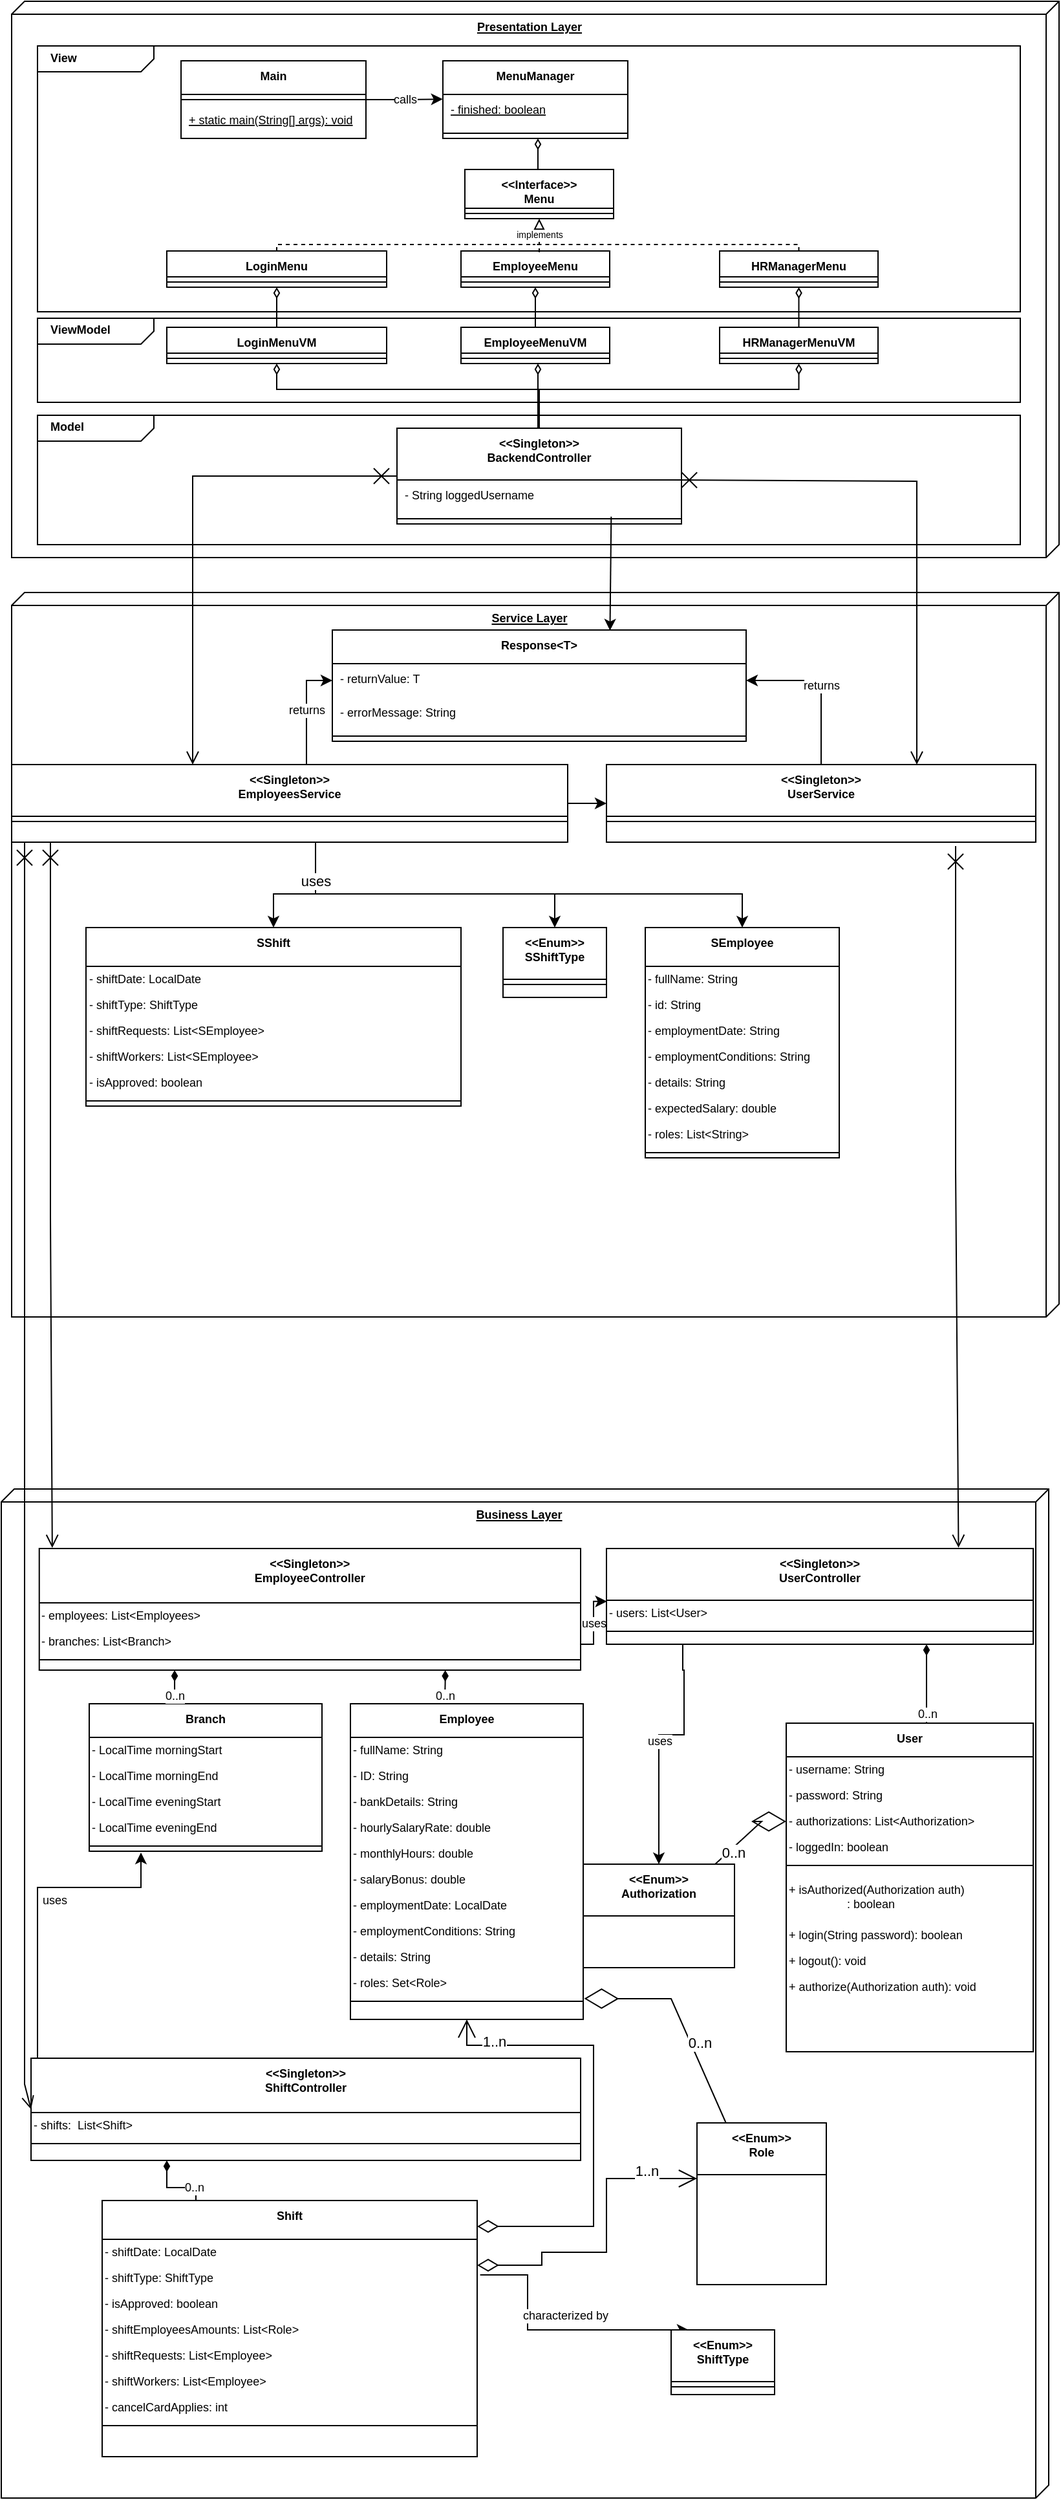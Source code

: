 <mxfile version="21.1.5" type="device">
  <diagram id="C5RBs43oDa-KdzZeNtuy" name="Page-1">
    <mxGraphModel dx="1775" dy="1665" grid="1" gridSize="10" guides="1" tooltips="1" connect="1" arrows="1" fold="1" page="1" pageScale="1" pageWidth="827" pageHeight="1169" math="0" shadow="0">
      <root>
        <mxCell id="WIyWlLk6GJQsqaUBKTNV-0" />
        <mxCell id="WIyWlLk6GJQsqaUBKTNV-1" parent="WIyWlLk6GJQsqaUBKTNV-0" />
        <mxCell id="vQxeVasYHQwNIkFF47vL-263" value="&lt;b style=&quot;font-size: 9px;&quot;&gt;Presentation Layer&lt;/b&gt;" style="verticalAlign=top;align=center;spacingTop=8;spacingLeft=2;spacingRight=12;shape=cube;size=10;direction=south;fontStyle=4;html=1;fontSize=9;" parent="WIyWlLk6GJQsqaUBKTNV-1" vertex="1">
          <mxGeometry x="-810" y="-1150" width="810" height="430" as="geometry" />
        </mxCell>
        <mxCell id="vQxeVasYHQwNIkFF47vL-264" value="&lt;p style=&quot;margin:0px;margin-top:4px;margin-left:10px;text-align:left;&quot;&gt;&lt;b&gt;Model&lt;/b&gt;&lt;/p&gt;" style="html=1;shape=mxgraph.sysml.package;html=1;overflow=fill;whiteSpace=wrap;fontSize=9;" parent="WIyWlLk6GJQsqaUBKTNV-1" vertex="1">
          <mxGeometry x="-790" y="-830" width="760" height="100" as="geometry" />
        </mxCell>
        <mxCell id="vQxeVasYHQwNIkFF47vL-265" value="&lt;p style=&quot;margin:0px;margin-top:4px;margin-left:10px;text-align:left;&quot;&gt;&lt;b&gt;ViewModel&lt;/b&gt;&lt;/p&gt;" style="html=1;shape=mxgraph.sysml.package;html=1;overflow=fill;whiteSpace=wrap;fontSize=9;" parent="WIyWlLk6GJQsqaUBKTNV-1" vertex="1">
          <mxGeometry x="-790" y="-905" width="760" height="65" as="geometry" />
        </mxCell>
        <mxCell id="vQxeVasYHQwNIkFF47vL-266" value="&lt;p style=&quot;margin:0px;margin-top:4px;margin-left:10px;text-align:left;&quot;&gt;&lt;b&gt;View&lt;/b&gt;&lt;/p&gt;" style="html=1;shape=mxgraph.sysml.package;html=1;overflow=fill;whiteSpace=wrap;fontSize=9;" parent="WIyWlLk6GJQsqaUBKTNV-1" vertex="1">
          <mxGeometry x="-790" y="-1115.5" width="760" height="205.5" as="geometry" />
        </mxCell>
        <mxCell id="vQxeVasYHQwNIkFF47vL-267" value="&lt;&lt;Singleton&gt;&gt;&#xa;BackendController" style="swimlane;fontStyle=1;align=center;verticalAlign=top;childLayout=stackLayout;horizontal=1;startSize=40;horizontalStack=0;resizeParent=1;resizeParentMax=0;resizeLast=0;collapsible=1;marginBottom=0;fontSize=9;" parent="WIyWlLk6GJQsqaUBKTNV-1" vertex="1">
          <mxGeometry x="-512" y="-820" width="220" height="74" as="geometry" />
        </mxCell>
        <mxCell id="vQxeVasYHQwNIkFF47vL-268" value="- String loggedUsername" style="text;strokeColor=none;fillColor=none;align=left;verticalAlign=top;spacingLeft=4;spacingRight=4;overflow=hidden;rotatable=0;points=[[0,0.5],[1,0.5]];portConstraint=eastwest;fontStyle=0;fontSize=9;" parent="vQxeVasYHQwNIkFF47vL-267" vertex="1">
          <mxGeometry y="40" width="220" height="26" as="geometry" />
        </mxCell>
        <mxCell id="vQxeVasYHQwNIkFF47vL-271" value="" style="line;strokeWidth=1;fillColor=none;align=left;verticalAlign=middle;spacingTop=-1;spacingLeft=3;spacingRight=3;rotatable=0;labelPosition=right;points=[];portConstraint=eastwest;fontSize=9;" parent="vQxeVasYHQwNIkFF47vL-267" vertex="1">
          <mxGeometry y="66" width="220" height="8" as="geometry" />
        </mxCell>
        <mxCell id="vQxeVasYHQwNIkFF47vL-278" value="&lt;b style=&quot;font-size: 9px;&quot;&gt;Service Layer&lt;/b&gt;" style="verticalAlign=top;align=center;spacingTop=8;spacingLeft=2;spacingRight=12;shape=cube;size=10;direction=south;fontStyle=4;html=1;fontSize=9;" parent="WIyWlLk6GJQsqaUBKTNV-1" vertex="1">
          <mxGeometry x="-810" y="-693" width="810" height="560" as="geometry" />
        </mxCell>
        <mxCell id="vQxeVasYHQwNIkFF47vL-280" value="returns" style="edgeStyle=orthogonalEdgeStyle;rounded=0;orthogonalLoop=1;jettySize=auto;html=1;entryX=0;entryY=0.5;entryDx=0;entryDy=0;fontSize=9;" parent="WIyWlLk6GJQsqaUBKTNV-1" source="vQxeVasYHQwNIkFF47vL-348" target="vQxeVasYHQwNIkFF47vL-297" edge="1">
          <mxGeometry relative="1" as="geometry">
            <Array as="points">
              <mxPoint x="-582" y="-625" />
            </Array>
          </mxGeometry>
        </mxCell>
        <mxCell id="vQxeVasYHQwNIkFF47vL-281" value="returns" style="edgeStyle=orthogonalEdgeStyle;rounded=0;orthogonalLoop=1;jettySize=auto;html=1;entryX=1;entryY=0.5;entryDx=0;entryDy=0;fontSize=9;" parent="WIyWlLk6GJQsqaUBKTNV-1" source="vQxeVasYHQwNIkFF47vL-282" target="vQxeVasYHQwNIkFF47vL-297" edge="1">
          <mxGeometry relative="1" as="geometry" />
        </mxCell>
        <mxCell id="vQxeVasYHQwNIkFF47vL-282" value="&lt;&lt;Singleton&gt;&gt;&#xa;UserService" style="swimlane;fontStyle=1;align=center;verticalAlign=top;childLayout=stackLayout;horizontal=1;startSize=40;horizontalStack=0;resizeParent=1;resizeLast=0;collapsible=1;marginBottom=0;rounded=0;shadow=0;strokeWidth=1;fontSize=9;" parent="WIyWlLk6GJQsqaUBKTNV-1" vertex="1">
          <mxGeometry x="-350" y="-560" width="332" height="60" as="geometry">
            <mxRectangle x="130" y="380" width="160" height="26" as="alternateBounds" />
          </mxGeometry>
        </mxCell>
        <mxCell id="vQxeVasYHQwNIkFF47vL-285" value="" style="line;html=1;strokeWidth=1;align=left;verticalAlign=middle;spacingTop=-1;spacingLeft=3;spacingRight=3;rotatable=0;labelPosition=right;points=[];portConstraint=eastwest;fontSize=9;" parent="vQxeVasYHQwNIkFF47vL-282" vertex="1">
          <mxGeometry y="40" width="332" height="8" as="geometry" />
        </mxCell>
        <mxCell id="vQxeVasYHQwNIkFF47vL-296" value="Response&lt;T&gt;" style="swimlane;fontStyle=1;align=center;verticalAlign=top;childLayout=stackLayout;horizontal=1;startSize=26;horizontalStack=0;resizeParent=1;resizeParentMax=0;resizeLast=0;collapsible=1;marginBottom=0;fontSize=9;" parent="WIyWlLk6GJQsqaUBKTNV-1" vertex="1">
          <mxGeometry x="-562" y="-664" width="320" height="86" as="geometry" />
        </mxCell>
        <mxCell id="vQxeVasYHQwNIkFF47vL-297" value="- returnValue: T" style="text;strokeColor=none;fillColor=none;align=left;verticalAlign=top;spacingLeft=4;spacingRight=4;overflow=hidden;rotatable=0;points=[[0,0.5],[1,0.5]];portConstraint=eastwest;fontSize=9;" parent="vQxeVasYHQwNIkFF47vL-296" vertex="1">
          <mxGeometry y="26" width="320" height="26" as="geometry" />
        </mxCell>
        <mxCell id="vQxeVasYHQwNIkFF47vL-298" value="- errorMessage: String" style="text;strokeColor=none;fillColor=none;align=left;verticalAlign=top;spacingLeft=4;spacingRight=4;overflow=hidden;rotatable=0;points=[[0,0.5],[1,0.5]];portConstraint=eastwest;fontStyle=0;fontSize=9;" parent="vQxeVasYHQwNIkFF47vL-296" vertex="1">
          <mxGeometry y="52" width="320" height="26" as="geometry" />
        </mxCell>
        <mxCell id="vQxeVasYHQwNIkFF47vL-299" value="" style="line;strokeWidth=1;fillColor=none;align=left;verticalAlign=middle;spacingTop=-1;spacingLeft=3;spacingRight=3;rotatable=0;labelPosition=right;points=[];portConstraint=eastwest;fontSize=9;" parent="vQxeVasYHQwNIkFF47vL-296" vertex="1">
          <mxGeometry y="78" width="320" height="8" as="geometry" />
        </mxCell>
        <mxCell id="vQxeVasYHQwNIkFF47vL-303" value="&lt;b style=&quot;font-size: 9px;&quot;&gt;Business Layer&lt;/b&gt;" style="verticalAlign=top;align=center;spacingTop=8;spacingLeft=2;spacingRight=12;shape=cube;size=10;direction=south;fontStyle=4;html=1;fontSize=9;" parent="WIyWlLk6GJQsqaUBKTNV-1" vertex="1">
          <mxGeometry x="-818" width="810" height="780" as="geometry" />
        </mxCell>
        <mxCell id="vQxeVasYHQwNIkFF47vL-304" value="uses" style="edgeStyle=orthogonalEdgeStyle;rounded=0;orthogonalLoop=1;jettySize=auto;html=1;entryX=0.001;entryY=0.045;entryDx=0;entryDy=0;entryPerimeter=0;startArrow=none;startFill=0;endArrow=classic;endFill=1;fontSize=9;" parent="WIyWlLk6GJQsqaUBKTNV-1" source="vQxeVasYHQwNIkFF47vL-307" target="vQxeVasYHQwNIkFF47vL-334" edge="1">
          <mxGeometry relative="1" as="geometry">
            <Array as="points">
              <mxPoint x="-360" y="120" />
              <mxPoint x="-360" y="87" />
            </Array>
          </mxGeometry>
        </mxCell>
        <mxCell id="vQxeVasYHQwNIkFF47vL-306" value="0..n" style="edgeStyle=orthogonalEdgeStyle;rounded=0;orthogonalLoop=1;jettySize=auto;html=1;startArrow=diamondThin;startFill=1;endArrow=none;endFill=0;entryX=0.405;entryY=0.002;entryDx=0;entryDy=0;entryPerimeter=0;fontSize=9;exitX=0.75;exitY=1;exitDx=0;exitDy=0;" parent="WIyWlLk6GJQsqaUBKTNV-1" source="vQxeVasYHQwNIkFF47vL-307" target="vQxeVasYHQwNIkFF47vL-410" edge="1">
          <mxGeometry x="0.518" relative="1" as="geometry">
            <mxPoint x="-560" y="316" as="targetPoint" />
            <Array as="points">
              <mxPoint x="-475" y="150" />
              <mxPoint x="-475" y="150" />
            </Array>
            <mxPoint as="offset" />
          </mxGeometry>
        </mxCell>
        <mxCell id="vQxeVasYHQwNIkFF47vL-307" value="&lt;&lt;Singleton&gt;&gt;&#xa;EmployeeController" style="swimlane;fontStyle=1;align=center;verticalAlign=top;childLayout=stackLayout;horizontal=1;startSize=42;horizontalStack=0;resizeParent=1;resizeLast=0;collapsible=1;marginBottom=0;rounded=0;shadow=0;strokeWidth=1;fontSize=9;" parent="WIyWlLk6GJQsqaUBKTNV-1" vertex="1">
          <mxGeometry x="-788.63" y="46" width="418.63" height="94" as="geometry">
            <mxRectangle x="130" y="380" width="160" height="26" as="alternateBounds" />
          </mxGeometry>
        </mxCell>
        <mxCell id="vQxeVasYHQwNIkFF47vL-308" value="- employees: List&amp;lt;Employees&amp;gt;" style="text;html=1;align=left;verticalAlign=middle;resizable=0;points=[];autosize=1;strokeColor=none;fillColor=none;fontSize=9;" parent="vQxeVasYHQwNIkFF47vL-307" vertex="1">
          <mxGeometry y="42" width="418.63" height="20" as="geometry" />
        </mxCell>
        <mxCell id="vQxeVasYHQwNIkFF47vL-309" value="- branches: List&amp;lt;Branch&amp;gt;" style="text;html=1;align=left;verticalAlign=middle;resizable=0;points=[];autosize=1;strokeColor=none;fillColor=none;fontSize=9;" parent="vQxeVasYHQwNIkFF47vL-307" vertex="1">
          <mxGeometry y="62" width="418.63" height="20" as="geometry" />
        </mxCell>
        <mxCell id="vQxeVasYHQwNIkFF47vL-311" value="" style="line;html=1;strokeWidth=1;align=left;verticalAlign=middle;spacingTop=-1;spacingLeft=3;spacingRight=3;rotatable=0;labelPosition=right;points=[];portConstraint=eastwest;fontSize=9;" parent="vQxeVasYHQwNIkFF47vL-307" vertex="1">
          <mxGeometry y="82" width="418.63" height="8" as="geometry" />
        </mxCell>
        <mxCell id="vQxeVasYHQwNIkFF47vL-321" value="User" style="swimlane;fontStyle=1;align=center;verticalAlign=top;childLayout=stackLayout;horizontal=1;startSize=26;horizontalStack=0;resizeParent=1;resizeLast=0;collapsible=1;marginBottom=0;rounded=0;shadow=0;strokeWidth=1;fontSize=9;" parent="WIyWlLk6GJQsqaUBKTNV-1" vertex="1">
          <mxGeometry x="-211" y="181" width="191" height="254" as="geometry">
            <mxRectangle x="130" y="380" width="160" height="26" as="alternateBounds" />
          </mxGeometry>
        </mxCell>
        <mxCell id="vQxeVasYHQwNIkFF47vL-322" value="- username: String" style="text;html=1;align=left;verticalAlign=middle;resizable=0;points=[];autosize=1;strokeColor=none;fillColor=none;fontSize=9;" parent="vQxeVasYHQwNIkFF47vL-321" vertex="1">
          <mxGeometry y="26" width="191" height="20" as="geometry" />
        </mxCell>
        <mxCell id="vQxeVasYHQwNIkFF47vL-323" value="- password: String" style="text;html=1;align=left;verticalAlign=middle;resizable=0;points=[];autosize=1;strokeColor=none;fillColor=none;fontSize=9;" parent="vQxeVasYHQwNIkFF47vL-321" vertex="1">
          <mxGeometry y="46" width="191" height="20" as="geometry" />
        </mxCell>
        <mxCell id="vQxeVasYHQwNIkFF47vL-324" value="- authorizations: List&amp;lt;Authorization&amp;gt;" style="text;html=1;align=left;verticalAlign=middle;resizable=0;points=[];autosize=1;strokeColor=none;fillColor=none;fontSize=9;" parent="vQxeVasYHQwNIkFF47vL-321" vertex="1">
          <mxGeometry y="66" width="191" height="20" as="geometry" />
        </mxCell>
        <mxCell id="vQxeVasYHQwNIkFF47vL-325" value="- loggedIn: boolean" style="text;html=1;align=left;verticalAlign=middle;resizable=0;points=[];autosize=1;strokeColor=none;fillColor=none;fontSize=9;" parent="vQxeVasYHQwNIkFF47vL-321" vertex="1">
          <mxGeometry y="86" width="191" height="20" as="geometry" />
        </mxCell>
        <mxCell id="vQxeVasYHQwNIkFF47vL-326" value="" style="line;html=1;strokeWidth=1;align=left;verticalAlign=middle;spacingTop=-1;spacingLeft=3;spacingRight=3;rotatable=0;labelPosition=right;points=[];portConstraint=eastwest;fontSize=9;" parent="vQxeVasYHQwNIkFF47vL-321" vertex="1">
          <mxGeometry y="106" width="191" height="8" as="geometry" />
        </mxCell>
        <mxCell id="vQxeVasYHQwNIkFF47vL-327" value="&lt;span style=&quot;font-size: 9px;&quot;&gt;+ isAuthorized(Authorization auth)&lt;br style=&quot;font-size: 9px;&quot;&gt;&amp;nbsp; &amp;nbsp; &amp;nbsp; &amp;nbsp; &amp;nbsp; &amp;nbsp; &amp;nbsp; &amp;nbsp; &amp;nbsp; : boolean&lt;/span&gt;" style="text;html=1;align=left;verticalAlign=middle;resizable=0;points=[];autosize=1;strokeColor=none;fillColor=none;fontStyle=0;fontSize=9;" parent="vQxeVasYHQwNIkFF47vL-321" vertex="1">
          <mxGeometry y="114" width="191" height="40" as="geometry" />
        </mxCell>
        <mxCell id="vQxeVasYHQwNIkFF47vL-328" value="&lt;span style=&quot;font-size: 9px;&quot;&gt;+ login(String password): boolean&lt;/span&gt;" style="text;html=1;align=left;verticalAlign=middle;resizable=0;points=[];autosize=1;strokeColor=none;fillColor=none;fontStyle=0;fontSize=9;" parent="vQxeVasYHQwNIkFF47vL-321" vertex="1">
          <mxGeometry y="154" width="191" height="20" as="geometry" />
        </mxCell>
        <mxCell id="vQxeVasYHQwNIkFF47vL-329" value="&lt;span style=&quot;font-size: 9px;&quot;&gt;+ logout(): void&lt;/span&gt;" style="text;html=1;align=left;verticalAlign=middle;resizable=0;points=[];autosize=1;strokeColor=none;fillColor=none;fontStyle=0;fontSize=9;" parent="vQxeVasYHQwNIkFF47vL-321" vertex="1">
          <mxGeometry y="174" width="191" height="20" as="geometry" />
        </mxCell>
        <mxCell id="vQxeVasYHQwNIkFF47vL-330" value="&lt;span style=&quot;font-size: 9px;&quot;&gt;+ authorize(Authorization auth): void&lt;/span&gt;" style="text;html=1;align=left;verticalAlign=middle;resizable=0;points=[];autosize=1;strokeColor=none;fillColor=none;fontStyle=0;fontSize=9;" parent="vQxeVasYHQwNIkFF47vL-321" vertex="1">
          <mxGeometry y="194" width="191" height="20" as="geometry" />
        </mxCell>
        <mxCell id="vQxeVasYHQwNIkFF47vL-332" value="uses" style="edgeStyle=orthogonalEdgeStyle;rounded=0;orthogonalLoop=1;jettySize=auto;html=1;entryX=0.5;entryY=0;entryDx=0;entryDy=0;startArrow=none;startFill=0;endArrow=classic;endFill=1;fontSize=9;" parent="WIyWlLk6GJQsqaUBKTNV-1" target="vQxeVasYHQwNIkFF47vL-374" edge="1">
          <mxGeometry relative="1" as="geometry">
            <mxPoint x="-291" y="120" as="sourcePoint" />
            <Array as="points">
              <mxPoint x="-291" y="140" />
              <mxPoint x="-290" y="140" />
              <mxPoint x="-290" y="190" />
            </Array>
          </mxGeometry>
        </mxCell>
        <mxCell id="vQxeVasYHQwNIkFF47vL-333" value="&lt;&lt;Singleton&gt;&gt;&#xa;UserController" style="swimlane;fontStyle=1;align=center;verticalAlign=top;childLayout=stackLayout;horizontal=1;startSize=40;horizontalStack=0;resizeParent=1;resizeLast=0;collapsible=1;marginBottom=0;rounded=0;shadow=0;strokeWidth=1;fontSize=9;" parent="WIyWlLk6GJQsqaUBKTNV-1" vertex="1">
          <mxGeometry x="-350" y="46" width="330" height="74" as="geometry">
            <mxRectangle x="130" y="380" width="160" height="26" as="alternateBounds" />
          </mxGeometry>
        </mxCell>
        <mxCell id="vQxeVasYHQwNIkFF47vL-334" value="- users: List&amp;lt;User&amp;gt;" style="text;html=1;align=left;verticalAlign=middle;resizable=0;points=[];autosize=1;strokeColor=none;fillColor=none;fontSize=9;" parent="vQxeVasYHQwNIkFF47vL-333" vertex="1">
          <mxGeometry y="40" width="330" height="20" as="geometry" />
        </mxCell>
        <mxCell id="vQxeVasYHQwNIkFF47vL-336" value="" style="line;html=1;strokeWidth=1;align=left;verticalAlign=middle;spacingTop=-1;spacingLeft=3;spacingRight=3;rotatable=0;labelPosition=right;points=[];portConstraint=eastwest;fontSize=9;" parent="vQxeVasYHQwNIkFF47vL-333" vertex="1">
          <mxGeometry y="60" width="330" height="8" as="geometry" />
        </mxCell>
        <mxCell id="vQxeVasYHQwNIkFF47vL-527" value="" style="edgeStyle=orthogonalEdgeStyle;rounded=0;orthogonalLoop=1;jettySize=auto;html=1;entryX=0.5;entryY=0;entryDx=0;entryDy=0;startArrow=none;startFill=0;endArrow=classic;endFill=1;" parent="WIyWlLk6GJQsqaUBKTNV-1" source="vQxeVasYHQwNIkFF47vL-348" target="vQxeVasYHQwNIkFF47vL-387" edge="1">
          <mxGeometry relative="1" as="geometry">
            <Array as="points">
              <mxPoint x="-575" y="-460" />
              <mxPoint x="-607" y="-460" />
            </Array>
          </mxGeometry>
        </mxCell>
        <mxCell id="gdSc6AN97b197SXCYA-Q-7" style="edgeStyle=orthogonalEdgeStyle;rounded=0;orthogonalLoop=1;jettySize=auto;html=1;" parent="WIyWlLk6GJQsqaUBKTNV-1" source="vQxeVasYHQwNIkFF47vL-348" target="vQxeVasYHQwNIkFF47vL-282" edge="1">
          <mxGeometry relative="1" as="geometry" />
        </mxCell>
        <mxCell id="vQxeVasYHQwNIkFF47vL-348" value="&lt;&lt;Singleton&gt;&gt;&#xa;EmployeesService" style="swimlane;fontStyle=1;align=center;verticalAlign=top;childLayout=stackLayout;horizontal=1;startSize=40;horizontalStack=0;resizeParent=1;resizeLast=0;collapsible=1;marginBottom=0;rounded=0;shadow=0;strokeWidth=1;fontSize=9;" parent="WIyWlLk6GJQsqaUBKTNV-1" vertex="1">
          <mxGeometry x="-810" y="-560" width="430" height="60" as="geometry">
            <mxRectangle x="130" y="380" width="160" height="26" as="alternateBounds" />
          </mxGeometry>
        </mxCell>
        <mxCell id="vQxeVasYHQwNIkFF47vL-351" value="" style="line;html=1;strokeWidth=1;align=left;verticalAlign=middle;spacingTop=-1;spacingLeft=3;spacingRight=3;rotatable=0;labelPosition=right;points=[];portConstraint=eastwest;fontSize=9;" parent="vQxeVasYHQwNIkFF47vL-348" vertex="1">
          <mxGeometry y="40" width="430" height="8" as="geometry" />
        </mxCell>
        <mxCell id="vQxeVasYHQwNIkFF47vL-374" value="&lt;&lt;Enum&gt;&gt;&#xa;Authorization" style="swimlane;fontStyle=1;align=center;verticalAlign=top;childLayout=stackLayout;horizontal=1;startSize=40;horizontalStack=0;resizeParent=1;resizeLast=0;collapsible=1;marginBottom=0;rounded=0;shadow=0;strokeWidth=1;fontSize=9;" parent="WIyWlLk6GJQsqaUBKTNV-1" vertex="1">
          <mxGeometry x="-368" y="290" width="117" height="80" as="geometry">
            <mxRectangle x="130" y="380" width="160" height="26" as="alternateBounds" />
          </mxGeometry>
        </mxCell>
        <mxCell id="vQxeVasYHQwNIkFF47vL-380" value="uses" style="edgeStyle=orthogonalEdgeStyle;rounded=0;orthogonalLoop=1;jettySize=auto;html=1;entryX=0.016;entryY=0;entryDx=0;entryDy=0;entryPerimeter=0;startArrow=classic;startFill=1;endArrow=none;endFill=0;fontSize=9;" parent="WIyWlLk6GJQsqaUBKTNV-1" target="vQxeVasYHQwNIkFF47vL-422" edge="1">
          <mxGeometry x="-0.218" y="10" relative="1" as="geometry">
            <Array as="points">
              <mxPoint x="-710" y="300" />
              <mxPoint x="-710" y="308" />
              <mxPoint x="-790" y="308" />
              <mxPoint x="-790" y="440" />
            </Array>
            <mxPoint as="offset" />
            <mxPoint x="-710" y="281" as="sourcePoint" />
          </mxGeometry>
        </mxCell>
        <mxCell id="vQxeVasYHQwNIkFF47vL-381" value="Branch" style="swimlane;fontStyle=1;align=center;verticalAlign=top;childLayout=stackLayout;horizontal=1;startSize=26;horizontalStack=0;resizeParent=1;resizeLast=0;collapsible=1;marginBottom=0;rounded=0;shadow=0;strokeWidth=1;fontSize=9;" parent="WIyWlLk6GJQsqaUBKTNV-1" vertex="1">
          <mxGeometry x="-750" y="166" width="180" height="114" as="geometry">
            <mxRectangle x="130" y="380" width="160" height="26" as="alternateBounds" />
          </mxGeometry>
        </mxCell>
        <mxCell id="vQxeVasYHQwNIkFF47vL-382" value="- LocalTime morningStart" style="text;html=1;align=left;verticalAlign=middle;resizable=0;points=[];autosize=1;strokeColor=none;fillColor=none;fontSize=9;" parent="vQxeVasYHQwNIkFF47vL-381" vertex="1">
          <mxGeometry y="26" width="180" height="20" as="geometry" />
        </mxCell>
        <mxCell id="vQxeVasYHQwNIkFF47vL-383" value="- LocalTime morningEnd" style="text;html=1;align=left;verticalAlign=middle;resizable=0;points=[];autosize=1;strokeColor=none;fillColor=none;fontSize=9;" parent="vQxeVasYHQwNIkFF47vL-381" vertex="1">
          <mxGeometry y="46" width="180" height="20" as="geometry" />
        </mxCell>
        <mxCell id="vQxeVasYHQwNIkFF47vL-384" value="- LocalTime eveningStart" style="text;html=1;align=left;verticalAlign=middle;resizable=0;points=[];autosize=1;strokeColor=none;fillColor=none;fontSize=9;" parent="vQxeVasYHQwNIkFF47vL-381" vertex="1">
          <mxGeometry y="66" width="180" height="20" as="geometry" />
        </mxCell>
        <mxCell id="vQxeVasYHQwNIkFF47vL-385" value="- LocalTime eveningEnd" style="text;html=1;align=left;verticalAlign=middle;resizable=0;points=[];autosize=1;strokeColor=none;fillColor=none;fontSize=9;" parent="vQxeVasYHQwNIkFF47vL-381" vertex="1">
          <mxGeometry y="86" width="180" height="20" as="geometry" />
        </mxCell>
        <mxCell id="vQxeVasYHQwNIkFF47vL-386" value="" style="line;html=1;strokeWidth=1;align=left;verticalAlign=middle;spacingTop=-1;spacingLeft=3;spacingRight=3;rotatable=0;labelPosition=right;points=[];portConstraint=eastwest;fontSize=9;" parent="vQxeVasYHQwNIkFF47vL-381" vertex="1">
          <mxGeometry y="106" width="180" height="8" as="geometry" />
        </mxCell>
        <mxCell id="vQxeVasYHQwNIkFF47vL-387" value="SShift" style="swimlane;fontStyle=1;align=center;verticalAlign=top;childLayout=stackLayout;horizontal=1;startSize=30;horizontalStack=0;resizeParent=1;resizeLast=0;collapsible=1;marginBottom=0;rounded=0;shadow=0;strokeWidth=1;fontSize=9;" parent="WIyWlLk6GJQsqaUBKTNV-1" vertex="1">
          <mxGeometry x="-752.5" y="-434" width="290" height="138" as="geometry">
            <mxRectangle x="130" y="380" width="160" height="26" as="alternateBounds" />
          </mxGeometry>
        </mxCell>
        <mxCell id="vQxeVasYHQwNIkFF47vL-388" value="- shiftDate: LocalDate" style="text;html=1;align=left;verticalAlign=middle;resizable=0;points=[];autosize=1;strokeColor=none;fillColor=none;fontSize=9;" parent="vQxeVasYHQwNIkFF47vL-387" vertex="1">
          <mxGeometry y="30" width="290" height="20" as="geometry" />
        </mxCell>
        <mxCell id="vQxeVasYHQwNIkFF47vL-389" value="- shiftType: ShiftType" style="text;html=1;align=left;verticalAlign=middle;resizable=0;points=[];autosize=1;strokeColor=none;fillColor=none;fontSize=9;" parent="vQxeVasYHQwNIkFF47vL-387" vertex="1">
          <mxGeometry y="50" width="290" height="20" as="geometry" />
        </mxCell>
        <mxCell id="vQxeVasYHQwNIkFF47vL-390" value="- shiftRequests: List&amp;lt;SEmployee&amp;gt;" style="text;html=1;align=left;verticalAlign=middle;resizable=0;points=[];autosize=1;strokeColor=none;fillColor=none;fontSize=9;" parent="vQxeVasYHQwNIkFF47vL-387" vertex="1">
          <mxGeometry y="70" width="290" height="20" as="geometry" />
        </mxCell>
        <mxCell id="vQxeVasYHQwNIkFF47vL-391" value="- shiftWorkers: List&amp;lt;SEmployee&amp;gt;" style="text;html=1;align=left;verticalAlign=middle;resizable=0;points=[];autosize=1;strokeColor=none;fillColor=none;fontSize=9;" parent="vQxeVasYHQwNIkFF47vL-387" vertex="1">
          <mxGeometry y="90" width="290" height="20" as="geometry" />
        </mxCell>
        <mxCell id="vQxeVasYHQwNIkFF47vL-392" value="- isApproved: boolean" style="text;html=1;align=left;verticalAlign=middle;resizable=0;points=[];autosize=1;strokeColor=none;fillColor=none;fontSize=9;" parent="vQxeVasYHQwNIkFF47vL-387" vertex="1">
          <mxGeometry y="110" width="290" height="20" as="geometry" />
        </mxCell>
        <mxCell id="vQxeVasYHQwNIkFF47vL-393" value="" style="line;html=1;strokeWidth=1;align=left;verticalAlign=middle;spacingTop=-1;spacingLeft=3;spacingRight=3;rotatable=0;labelPosition=right;points=[];portConstraint=eastwest;fontSize=9;" parent="vQxeVasYHQwNIkFF47vL-387" vertex="1">
          <mxGeometry y="130" width="290" height="8" as="geometry" />
        </mxCell>
        <mxCell id="vQxeVasYHQwNIkFF47vL-394" value="&lt;&lt;Enum&gt;&gt;&#xa;SShiftType" style="swimlane;fontStyle=1;align=center;verticalAlign=top;childLayout=stackLayout;horizontal=1;startSize=40;horizontalStack=0;resizeParent=1;resizeLast=0;collapsible=1;marginBottom=0;rounded=0;shadow=0;strokeWidth=1;fontSize=9;" parent="WIyWlLk6GJQsqaUBKTNV-1" vertex="1">
          <mxGeometry x="-430" y="-434" width="80" height="54" as="geometry">
            <mxRectangle x="130" y="380" width="160" height="26" as="alternateBounds" />
          </mxGeometry>
        </mxCell>
        <mxCell id="vQxeVasYHQwNIkFF47vL-397" value="" style="line;html=1;strokeWidth=1;align=left;verticalAlign=middle;spacingTop=-1;spacingLeft=3;spacingRight=3;rotatable=0;labelPosition=right;points=[];portConstraint=eastwest;fontSize=9;" parent="vQxeVasYHQwNIkFF47vL-394" vertex="1">
          <mxGeometry y="40" width="80" height="8" as="geometry" />
        </mxCell>
        <mxCell id="vQxeVasYHQwNIkFF47vL-398" value="0..n" style="edgeStyle=orthogonalEdgeStyle;rounded=0;orthogonalLoop=1;jettySize=auto;html=1;startArrow=diamondThin;startFill=1;endArrow=none;endFill=0;fontSize=9;entryX=0.367;entryY=-0.003;entryDx=0;entryDy=0;exitX=0.25;exitY=1;exitDx=0;exitDy=0;entryPerimeter=0;" parent="WIyWlLk6GJQsqaUBKTNV-1" source="vQxeVasYHQwNIkFF47vL-307" target="vQxeVasYHQwNIkFF47vL-381" edge="1">
          <mxGeometry x="0.553" relative="1" as="geometry">
            <Array as="points" />
            <mxPoint x="-765.605" y="195.16" as="sourcePoint" />
            <mxPoint as="offset" />
            <mxPoint x="-754" y="429" as="targetPoint" />
          </mxGeometry>
        </mxCell>
        <mxCell id="vQxeVasYHQwNIkFF47vL-399" value="SEmployee" style="swimlane;fontStyle=1;align=center;verticalAlign=top;childLayout=stackLayout;horizontal=1;startSize=30;horizontalStack=0;resizeParent=1;resizeLast=0;collapsible=1;marginBottom=0;rounded=0;shadow=0;strokeWidth=1;fontSize=9;" parent="WIyWlLk6GJQsqaUBKTNV-1" vertex="1">
          <mxGeometry x="-320" y="-434" width="150" height="178" as="geometry">
            <mxRectangle x="130" y="380" width="160" height="26" as="alternateBounds" />
          </mxGeometry>
        </mxCell>
        <mxCell id="vQxeVasYHQwNIkFF47vL-400" value="- fullName: String" style="text;html=1;align=left;verticalAlign=middle;resizable=0;points=[];autosize=1;strokeColor=none;fillColor=none;fontSize=9;" parent="vQxeVasYHQwNIkFF47vL-399" vertex="1">
          <mxGeometry y="30" width="150" height="20" as="geometry" />
        </mxCell>
        <mxCell id="vQxeVasYHQwNIkFF47vL-401" value="- id: String" style="text;html=1;align=left;verticalAlign=middle;resizable=0;points=[];autosize=1;strokeColor=none;fillColor=none;fontSize=9;" parent="vQxeVasYHQwNIkFF47vL-399" vertex="1">
          <mxGeometry y="50" width="150" height="20" as="geometry" />
        </mxCell>
        <mxCell id="vQxeVasYHQwNIkFF47vL-402" value="- employmentDate: String" style="text;html=1;align=left;verticalAlign=middle;resizable=0;points=[];autosize=1;strokeColor=none;fillColor=none;fontSize=9;" parent="vQxeVasYHQwNIkFF47vL-399" vertex="1">
          <mxGeometry y="70" width="150" height="20" as="geometry" />
        </mxCell>
        <mxCell id="vQxeVasYHQwNIkFF47vL-403" value="- employmentConditions: String" style="text;html=1;align=left;verticalAlign=middle;resizable=0;points=[];autosize=1;strokeColor=none;fillColor=none;fontSize=9;" parent="vQxeVasYHQwNIkFF47vL-399" vertex="1">
          <mxGeometry y="90" width="150" height="20" as="geometry" />
        </mxCell>
        <mxCell id="vQxeVasYHQwNIkFF47vL-404" value="- details: String" style="text;html=1;align=left;verticalAlign=middle;resizable=0;points=[];autosize=1;strokeColor=none;fillColor=none;fontSize=9;" parent="vQxeVasYHQwNIkFF47vL-399" vertex="1">
          <mxGeometry y="110" width="150" height="20" as="geometry" />
        </mxCell>
        <mxCell id="vQxeVasYHQwNIkFF47vL-405" value="- expectedSalary: double" style="text;html=1;align=left;verticalAlign=middle;resizable=0;points=[];autosize=1;strokeColor=none;fillColor=none;fontSize=9;" parent="vQxeVasYHQwNIkFF47vL-399" vertex="1">
          <mxGeometry y="130" width="150" height="20" as="geometry" />
        </mxCell>
        <mxCell id="vQxeVasYHQwNIkFF47vL-406" value="- roles: List&amp;lt;String&amp;gt;" style="text;html=1;align=left;verticalAlign=middle;resizable=0;points=[];autosize=1;strokeColor=none;fillColor=none;fontSize=9;" parent="vQxeVasYHQwNIkFF47vL-399" vertex="1">
          <mxGeometry y="150" width="150" height="20" as="geometry" />
        </mxCell>
        <mxCell id="vQxeVasYHQwNIkFF47vL-407" value="" style="line;html=1;strokeWidth=1;align=left;verticalAlign=middle;spacingTop=-1;spacingLeft=3;spacingRight=3;rotatable=0;labelPosition=right;points=[];portConstraint=eastwest;fontSize=9;" parent="vQxeVasYHQwNIkFF47vL-399" vertex="1">
          <mxGeometry y="170" width="150" height="8" as="geometry" />
        </mxCell>
        <mxCell id="vQxeVasYHQwNIkFF47vL-410" value="Employee" style="swimlane;fontStyle=1;align=center;verticalAlign=top;childLayout=stackLayout;horizontal=1;startSize=26;horizontalStack=0;resizeParent=1;resizeLast=0;collapsible=1;marginBottom=0;rounded=0;shadow=0;strokeWidth=1;fontSize=9;" parent="WIyWlLk6GJQsqaUBKTNV-1" vertex="1">
          <mxGeometry x="-548" y="166" width="180" height="244" as="geometry">
            <mxRectangle x="130" y="380" width="160" height="26" as="alternateBounds" />
          </mxGeometry>
        </mxCell>
        <mxCell id="vQxeVasYHQwNIkFF47vL-411" value="- fullName: String" style="text;html=1;align=left;verticalAlign=middle;resizable=0;points=[];autosize=1;strokeColor=none;fillColor=none;fontSize=9;" parent="vQxeVasYHQwNIkFF47vL-410" vertex="1">
          <mxGeometry y="26" width="180" height="20" as="geometry" />
        </mxCell>
        <mxCell id="vQxeVasYHQwNIkFF47vL-412" value="- ID: String" style="text;html=1;align=left;verticalAlign=middle;resizable=0;points=[];autosize=1;strokeColor=none;fillColor=none;fontSize=9;" parent="vQxeVasYHQwNIkFF47vL-410" vertex="1">
          <mxGeometry y="46" width="180" height="20" as="geometry" />
        </mxCell>
        <mxCell id="vQxeVasYHQwNIkFF47vL-413" value="- bankDetails: String" style="text;html=1;align=left;verticalAlign=middle;resizable=0;points=[];autosize=1;strokeColor=none;fillColor=none;fontSize=9;" parent="vQxeVasYHQwNIkFF47vL-410" vertex="1">
          <mxGeometry y="66" width="180" height="20" as="geometry" />
        </mxCell>
        <mxCell id="vQxeVasYHQwNIkFF47vL-414" value="- hourlySalaryRate: double" style="text;html=1;align=left;verticalAlign=middle;resizable=0;points=[];autosize=1;strokeColor=none;fillColor=none;fontSize=9;" parent="vQxeVasYHQwNIkFF47vL-410" vertex="1">
          <mxGeometry y="86" width="180" height="20" as="geometry" />
        </mxCell>
        <mxCell id="vQxeVasYHQwNIkFF47vL-415" value="- monthlyHours: double" style="text;html=1;align=left;verticalAlign=middle;resizable=0;points=[];autosize=1;strokeColor=none;fillColor=none;fontSize=9;" parent="vQxeVasYHQwNIkFF47vL-410" vertex="1">
          <mxGeometry y="106" width="180" height="20" as="geometry" />
        </mxCell>
        <mxCell id="vQxeVasYHQwNIkFF47vL-416" value="- salaryBonus: double" style="text;html=1;align=left;verticalAlign=middle;resizable=0;points=[];autosize=1;strokeColor=none;fillColor=none;fontSize=9;" parent="vQxeVasYHQwNIkFF47vL-410" vertex="1">
          <mxGeometry y="126" width="180" height="20" as="geometry" />
        </mxCell>
        <mxCell id="vQxeVasYHQwNIkFF47vL-417" value="- employmentDate: LocalDate" style="text;html=1;align=left;verticalAlign=middle;resizable=0;points=[];autosize=1;strokeColor=none;fillColor=none;fontSize=9;" parent="vQxeVasYHQwNIkFF47vL-410" vertex="1">
          <mxGeometry y="146" width="180" height="20" as="geometry" />
        </mxCell>
        <mxCell id="vQxeVasYHQwNIkFF47vL-418" value="- employmentConditions: String" style="text;html=1;align=left;verticalAlign=middle;resizable=0;points=[];autosize=1;strokeColor=none;fillColor=none;fontSize=9;" parent="vQxeVasYHQwNIkFF47vL-410" vertex="1">
          <mxGeometry y="166" width="180" height="20" as="geometry" />
        </mxCell>
        <mxCell id="vQxeVasYHQwNIkFF47vL-419" value="- details: String" style="text;html=1;align=left;verticalAlign=middle;resizable=0;points=[];autosize=1;strokeColor=none;fillColor=none;fontSize=9;" parent="vQxeVasYHQwNIkFF47vL-410" vertex="1">
          <mxGeometry y="186" width="180" height="20" as="geometry" />
        </mxCell>
        <mxCell id="vQxeVasYHQwNIkFF47vL-420" value="- roles: Set&amp;lt;Role&amp;gt;" style="text;html=1;align=left;verticalAlign=middle;resizable=0;points=[];autosize=1;strokeColor=none;fillColor=none;fontSize=9;" parent="vQxeVasYHQwNIkFF47vL-410" vertex="1">
          <mxGeometry y="206" width="180" height="20" as="geometry" />
        </mxCell>
        <mxCell id="vQxeVasYHQwNIkFF47vL-421" value="" style="line;html=1;strokeWidth=1;align=left;verticalAlign=middle;spacingTop=-1;spacingLeft=3;spacingRight=3;rotatable=0;labelPosition=right;points=[];portConstraint=eastwest;fontSize=9;" parent="vQxeVasYHQwNIkFF47vL-410" vertex="1">
          <mxGeometry y="226" width="180" height="8" as="geometry" />
        </mxCell>
        <mxCell id="vQxeVasYHQwNIkFF47vL-422" value="&lt;&lt;Singleton&gt;&gt;&#xa;ShiftController" style="swimlane;fontStyle=1;align=center;verticalAlign=top;childLayout=stackLayout;horizontal=1;startSize=42;horizontalStack=0;resizeParent=1;resizeLast=0;collapsible=1;marginBottom=0;rounded=0;shadow=0;strokeWidth=1;fontSize=9;" parent="WIyWlLk6GJQsqaUBKTNV-1" vertex="1">
          <mxGeometry x="-795" y="440" width="425" height="79" as="geometry">
            <mxRectangle x="130" y="380" width="160" height="26" as="alternateBounds" />
          </mxGeometry>
        </mxCell>
        <mxCell id="vQxeVasYHQwNIkFF47vL-423" value="- shifts:&amp;nbsp; List&amp;lt;Shift&amp;gt;" style="text;html=1;align=left;verticalAlign=middle;resizable=0;points=[];autosize=1;strokeColor=none;fillColor=none;fontSize=9;" parent="vQxeVasYHQwNIkFF47vL-422" vertex="1">
          <mxGeometry y="42" width="425" height="20" as="geometry" />
        </mxCell>
        <mxCell id="vQxeVasYHQwNIkFF47vL-425" value="" style="line;html=1;strokeWidth=1;align=left;verticalAlign=middle;spacingTop=-1;spacingLeft=3;spacingRight=3;rotatable=0;labelPosition=right;points=[];portConstraint=eastwest;fontSize=9;" parent="vQxeVasYHQwNIkFF47vL-422" vertex="1">
          <mxGeometry y="62" width="425" height="8" as="geometry" />
        </mxCell>
        <mxCell id="vQxeVasYHQwNIkFF47vL-441" value="0..n" style="edgeStyle=orthogonalEdgeStyle;rounded=0;orthogonalLoop=1;jettySize=auto;html=1;startArrow=none;startFill=0;endArrow=diamondThin;endFill=1;fontSize=9;exitX=0.25;exitY=0;exitDx=0;exitDy=0;" parent="WIyWlLk6GJQsqaUBKTNV-1" source="vQxeVasYHQwNIkFF47vL-443" edge="1">
          <mxGeometry x="-0.553" relative="1" as="geometry">
            <Array as="points">
              <mxPoint x="-668" y="540" />
              <mxPoint x="-690" y="540" />
              <mxPoint x="-690" y="519" />
            </Array>
            <mxPoint as="offset" />
            <mxPoint x="-350" y="628.034" as="sourcePoint" />
            <mxPoint x="-690" y="519" as="targetPoint" />
          </mxGeometry>
        </mxCell>
        <mxCell id="vQxeVasYHQwNIkFF47vL-442" value="characterized by" style="edgeStyle=orthogonalEdgeStyle;rounded=0;orthogonalLoop=1;jettySize=auto;html=1;fontSize=9;endArrow=classic;endFill=1;exitX=1.008;exitY=0.374;exitDx=0;exitDy=0;exitPerimeter=0;entryX=0.168;entryY=-0.001;entryDx=0;entryDy=0;entryPerimeter=0;" parent="WIyWlLk6GJQsqaUBKTNV-1" source="vQxeVasYHQwNIkFF47vL-445" target="vQxeVasYHQwNIkFF47vL-520" edge="1">
          <mxGeometry x="0.061" y="11" relative="1" as="geometry">
            <mxPoint x="-205" y="616" as="sourcePoint" />
            <mxPoint x="-410" y="650" as="targetPoint" />
            <Array as="points">
              <mxPoint x="-411" y="608" />
            </Array>
            <mxPoint as="offset" />
          </mxGeometry>
        </mxCell>
        <mxCell id="vQxeVasYHQwNIkFF47vL-443" value="Shift" style="swimlane;fontStyle=1;align=center;verticalAlign=top;childLayout=stackLayout;horizontal=1;startSize=30;horizontalStack=0;resizeParent=1;resizeLast=0;collapsible=1;marginBottom=0;rounded=0;shadow=0;strokeWidth=1;fontSize=9;" parent="WIyWlLk6GJQsqaUBKTNV-1" vertex="1">
          <mxGeometry x="-740" y="550" width="290" height="198" as="geometry">
            <mxRectangle x="130" y="380" width="160" height="26" as="alternateBounds" />
          </mxGeometry>
        </mxCell>
        <mxCell id="vQxeVasYHQwNIkFF47vL-444" value="- shiftDate: LocalDate" style="text;html=1;align=left;verticalAlign=middle;resizable=0;points=[];autosize=1;strokeColor=none;fillColor=none;fontSize=9;" parent="vQxeVasYHQwNIkFF47vL-443" vertex="1">
          <mxGeometry y="30" width="290" height="20" as="geometry" />
        </mxCell>
        <mxCell id="vQxeVasYHQwNIkFF47vL-445" value="- shiftType: ShiftType" style="text;html=1;align=left;verticalAlign=middle;resizable=0;points=[];autosize=1;strokeColor=none;fillColor=none;fontSize=9;" parent="vQxeVasYHQwNIkFF47vL-443" vertex="1">
          <mxGeometry y="50" width="290" height="20" as="geometry" />
        </mxCell>
        <mxCell id="vQxeVasYHQwNIkFF47vL-446" value="- isApproved: boolean" style="text;html=1;align=left;verticalAlign=middle;resizable=0;points=[];autosize=1;strokeColor=none;fillColor=none;fontSize=9;" parent="vQxeVasYHQwNIkFF47vL-443" vertex="1">
          <mxGeometry y="70" width="290" height="20" as="geometry" />
        </mxCell>
        <mxCell id="vQxeVasYHQwNIkFF47vL-447" value="- shiftEmployeesAmounts: List&amp;lt;Role&amp;gt;" style="text;html=1;align=left;verticalAlign=middle;resizable=0;points=[];autosize=1;strokeColor=none;fillColor=none;fontSize=9;" parent="vQxeVasYHQwNIkFF47vL-443" vertex="1">
          <mxGeometry y="90" width="290" height="20" as="geometry" />
        </mxCell>
        <mxCell id="vQxeVasYHQwNIkFF47vL-448" value="- shiftRequests: List&amp;lt;Employee&amp;gt;" style="text;html=1;align=left;verticalAlign=middle;resizable=0;points=[];autosize=1;strokeColor=none;fillColor=none;fontSize=9;" parent="vQxeVasYHQwNIkFF47vL-443" vertex="1">
          <mxGeometry y="110" width="290" height="20" as="geometry" />
        </mxCell>
        <mxCell id="vQxeVasYHQwNIkFF47vL-449" value="- shiftWorkers: List&amp;lt;Employee&amp;gt;" style="text;html=1;align=left;verticalAlign=middle;resizable=0;points=[];autosize=1;strokeColor=none;fillColor=none;fontSize=9;" parent="vQxeVasYHQwNIkFF47vL-443" vertex="1">
          <mxGeometry y="130" width="290" height="20" as="geometry" />
        </mxCell>
        <mxCell id="vQxeVasYHQwNIkFF47vL-450" value="- cancelCardApplies: int" style="text;html=1;align=left;verticalAlign=middle;resizable=0;points=[];autosize=1;strokeColor=none;fillColor=none;fontSize=9;" parent="vQxeVasYHQwNIkFF47vL-443" vertex="1">
          <mxGeometry y="150" width="290" height="20" as="geometry" />
        </mxCell>
        <mxCell id="vQxeVasYHQwNIkFF47vL-451" value="" style="line;html=1;strokeWidth=1;align=left;verticalAlign=middle;spacingTop=-1;spacingLeft=3;spacingRight=3;rotatable=0;labelPosition=right;points=[];portConstraint=eastwest;fontSize=9;" parent="vQxeVasYHQwNIkFF47vL-443" vertex="1">
          <mxGeometry y="170" width="290" height="8" as="geometry" />
        </mxCell>
        <mxCell id="vQxeVasYHQwNIkFF47vL-466" value="&lt;&lt;Enum&gt;&gt;&#xa;Role" style="swimlane;fontStyle=1;align=center;verticalAlign=top;childLayout=stackLayout;horizontal=1;startSize=40;horizontalStack=0;resizeParent=1;resizeLast=0;collapsible=1;marginBottom=0;rounded=0;shadow=0;strokeWidth=1;fontSize=9;" parent="WIyWlLk6GJQsqaUBKTNV-1" vertex="1">
          <mxGeometry x="-280" y="490" width="100" height="125" as="geometry">
            <mxRectangle x="130" y="380" width="160" height="26" as="alternateBounds" />
          </mxGeometry>
        </mxCell>
        <mxCell id="vQxeVasYHQwNIkFF47vL-475" value="0..n" style="edgeStyle=orthogonalEdgeStyle;rounded=0;orthogonalLoop=1;jettySize=auto;html=1;startArrow=none;startFill=0;endArrow=diamondThin;endFill=1;fontSize=9;entryX=0.75;entryY=1;entryDx=0;entryDy=0;" parent="WIyWlLk6GJQsqaUBKTNV-1" source="vQxeVasYHQwNIkFF47vL-321" target="vQxeVasYHQwNIkFF47vL-333" edge="1">
          <mxGeometry x="-0.761" relative="1" as="geometry">
            <Array as="points">
              <mxPoint x="-102" y="120" />
            </Array>
            <mxPoint x="-220" y="120" as="targetPoint" />
            <mxPoint as="offset" />
          </mxGeometry>
        </mxCell>
        <mxCell id="vQxeVasYHQwNIkFF47vL-476" value="calls" style="edgeStyle=orthogonalEdgeStyle;rounded=0;orthogonalLoop=1;jettySize=auto;html=1;entryX=-0.001;entryY=0.141;entryDx=0;entryDy=0;entryPerimeter=0;fontSize=9;endArrow=classic;endFill=1;" parent="WIyWlLk6GJQsqaUBKTNV-1" source="vQxeVasYHQwNIkFF47vL-477" target="vQxeVasYHQwNIkFF47vL-482" edge="1">
          <mxGeometry x="-0.004" relative="1" as="geometry">
            <mxPoint as="offset" />
          </mxGeometry>
        </mxCell>
        <mxCell id="vQxeVasYHQwNIkFF47vL-477" value="Main" style="swimlane;fontStyle=1;align=center;verticalAlign=top;childLayout=stackLayout;horizontal=1;startSize=26;horizontalStack=0;resizeParent=1;resizeParentMax=0;resizeLast=0;collapsible=1;marginBottom=0;fontSize=9;" parent="WIyWlLk6GJQsqaUBKTNV-1" vertex="1">
          <mxGeometry x="-679" y="-1104" width="143" height="60" as="geometry" />
        </mxCell>
        <mxCell id="vQxeVasYHQwNIkFF47vL-478" value="" style="line;strokeWidth=1;fillColor=none;align=left;verticalAlign=middle;spacingTop=-1;spacingLeft=3;spacingRight=3;rotatable=0;labelPosition=right;points=[];portConstraint=eastwest;fontSize=9;" parent="vQxeVasYHQwNIkFF47vL-477" vertex="1">
          <mxGeometry y="26" width="143" height="8" as="geometry" />
        </mxCell>
        <mxCell id="vQxeVasYHQwNIkFF47vL-479" value="+ static main(String[] args): void" style="text;strokeColor=none;fillColor=none;align=left;verticalAlign=top;spacingLeft=4;spacingRight=4;overflow=hidden;rotatable=0;points=[[0,0.5],[1,0.5]];portConstraint=eastwest;fontStyle=4;fontSize=9;" parent="vQxeVasYHQwNIkFF47vL-477" vertex="1">
          <mxGeometry y="34" width="143" height="26" as="geometry" />
        </mxCell>
        <mxCell id="vQxeVasYHQwNIkFF47vL-480" value="" style="edgeStyle=orthogonalEdgeStyle;rounded=0;orthogonalLoop=1;jettySize=auto;html=1;entryX=0.5;entryY=0;entryDx=0;entryDy=0;fontSize=9;endArrow=none;endFill=0;startArrow=diamondThin;startFill=0;" parent="WIyWlLk6GJQsqaUBKTNV-1" source="vQxeVasYHQwNIkFF47vL-481" target="vQxeVasYHQwNIkFF47vL-486" edge="1">
          <mxGeometry x="-0.009" relative="1" as="geometry">
            <Array as="points">
              <mxPoint x="-403" y="-1020" />
            </Array>
            <mxPoint as="offset" />
          </mxGeometry>
        </mxCell>
        <mxCell id="vQxeVasYHQwNIkFF47vL-481" value="MenuManager" style="swimlane;fontStyle=1;align=center;verticalAlign=top;childLayout=stackLayout;horizontal=1;startSize=26;horizontalStack=0;resizeParent=1;resizeParentMax=0;resizeLast=0;collapsible=1;marginBottom=0;fontSize=9;" parent="WIyWlLk6GJQsqaUBKTNV-1" vertex="1">
          <mxGeometry x="-476.5" y="-1104" width="143" height="60" as="geometry" />
        </mxCell>
        <mxCell id="vQxeVasYHQwNIkFF47vL-482" value="- finished: boolean" style="text;strokeColor=none;fillColor=none;align=left;verticalAlign=top;spacingLeft=4;spacingRight=4;overflow=hidden;rotatable=0;points=[[0,0.5],[1,0.5]];portConstraint=eastwest;fontStyle=4;fontSize=9;" parent="vQxeVasYHQwNIkFF47vL-481" vertex="1">
          <mxGeometry y="26" width="143" height="26" as="geometry" />
        </mxCell>
        <mxCell id="vQxeVasYHQwNIkFF47vL-483" value="" style="line;strokeWidth=1;fillColor=none;align=left;verticalAlign=middle;spacingTop=-1;spacingLeft=3;spacingRight=3;rotatable=0;labelPosition=right;points=[];portConstraint=eastwest;fontSize=9;" parent="vQxeVasYHQwNIkFF47vL-481" vertex="1">
          <mxGeometry y="52" width="143" height="8" as="geometry" />
        </mxCell>
        <mxCell id="vQxeVasYHQwNIkFF47vL-486" value="&lt;&lt;Interface&gt;&gt;&#xa;Menu" style="swimlane;fontStyle=1;align=center;verticalAlign=top;childLayout=stackLayout;horizontal=1;startSize=30;horizontalStack=0;resizeParent=1;resizeParentMax=0;resizeLast=0;collapsible=1;marginBottom=0;fontSize=9;" parent="WIyWlLk6GJQsqaUBKTNV-1" vertex="1">
          <mxGeometry x="-459.5" y="-1020" width="115" height="38" as="geometry" />
        </mxCell>
        <mxCell id="vQxeVasYHQwNIkFF47vL-487" value="" style="line;strokeWidth=1;fillColor=none;align=left;verticalAlign=middle;spacingTop=-1;spacingLeft=3;spacingRight=3;rotatable=0;labelPosition=right;points=[];portConstraint=eastwest;fontSize=9;" parent="vQxeVasYHQwNIkFF47vL-486" vertex="1">
          <mxGeometry y="30" width="115" height="8" as="geometry" />
        </mxCell>
        <mxCell id="vQxeVasYHQwNIkFF47vL-490" style="edgeStyle=orthogonalEdgeStyle;rounded=0;orthogonalLoop=1;jettySize=auto;html=1;fontSize=9;endArrow=none;endFill=0;dashed=1;" parent="WIyWlLk6GJQsqaUBKTNV-1" source="vQxeVasYHQwNIkFF47vL-492" edge="1">
          <mxGeometry relative="1" as="geometry">
            <mxPoint x="-410" y="-962" as="targetPoint" />
            <Array as="points">
              <mxPoint x="-605" y="-962" />
              <mxPoint x="-405" y="-962" />
            </Array>
          </mxGeometry>
        </mxCell>
        <mxCell id="vQxeVasYHQwNIkFF47vL-491" value="" style="edgeStyle=orthogonalEdgeStyle;rounded=0;orthogonalLoop=1;jettySize=auto;html=1;entryX=0.5;entryY=0;entryDx=0;entryDy=0;fontSize=9;endArrow=none;endFill=0;startArrow=diamondThin;startFill=0;" parent="WIyWlLk6GJQsqaUBKTNV-1" source="vQxeVasYHQwNIkFF47vL-492" target="vQxeVasYHQwNIkFF47vL-502" edge="1">
          <mxGeometry relative="1" as="geometry" />
        </mxCell>
        <mxCell id="vQxeVasYHQwNIkFF47vL-492" value="LoginMenu" style="swimlane;fontStyle=1;align=center;verticalAlign=top;childLayout=stackLayout;horizontal=1;startSize=20;horizontalStack=0;resizeParent=1;resizeParentMax=0;resizeLast=0;collapsible=1;marginBottom=0;fontSize=9;" parent="WIyWlLk6GJQsqaUBKTNV-1" vertex="1">
          <mxGeometry x="-690" y="-957" width="170" height="28" as="geometry" />
        </mxCell>
        <mxCell id="vQxeVasYHQwNIkFF47vL-493" value="" style="line;strokeWidth=1;fillColor=none;align=left;verticalAlign=middle;spacingTop=-1;spacingLeft=3;spacingRight=3;rotatable=0;labelPosition=right;points=[];portConstraint=eastwest;fontSize=9;" parent="vQxeVasYHQwNIkFF47vL-492" vertex="1">
          <mxGeometry y="20" width="170" height="8" as="geometry" />
        </mxCell>
        <mxCell id="vQxeVasYHQwNIkFF47vL-494" value="" style="edgeStyle=orthogonalEdgeStyle;rounded=0;orthogonalLoop=1;jettySize=auto;html=1;entryX=0.5;entryY=0;entryDx=0;entryDy=0;fontSize=9;endArrow=none;endFill=0;startArrow=diamondThin;startFill=0;" parent="WIyWlLk6GJQsqaUBKTNV-1" source="vQxeVasYHQwNIkFF47vL-495" target="vQxeVasYHQwNIkFF47vL-508" edge="1">
          <mxGeometry relative="1" as="geometry" />
        </mxCell>
        <mxCell id="vQxeVasYHQwNIkFF47vL-495" value="EmployeeMenu" style="swimlane;fontStyle=1;align=center;verticalAlign=top;childLayout=stackLayout;horizontal=1;startSize=20;horizontalStack=0;resizeParent=1;resizeParentMax=0;resizeLast=0;collapsible=1;marginBottom=0;fontSize=9;" parent="WIyWlLk6GJQsqaUBKTNV-1" vertex="1">
          <mxGeometry x="-462.5" y="-957" width="115" height="28" as="geometry" />
        </mxCell>
        <mxCell id="vQxeVasYHQwNIkFF47vL-496" value="" style="line;strokeWidth=1;fillColor=none;align=left;verticalAlign=middle;spacingTop=-1;spacingLeft=3;spacingRight=3;rotatable=0;labelPosition=right;points=[];portConstraint=eastwest;fontSize=9;" parent="vQxeVasYHQwNIkFF47vL-495" vertex="1">
          <mxGeometry y="20" width="115" height="8" as="geometry" />
        </mxCell>
        <mxCell id="vQxeVasYHQwNIkFF47vL-497" style="edgeStyle=orthogonalEdgeStyle;rounded=0;orthogonalLoop=1;jettySize=auto;html=1;fontSize=9;endArrow=none;endFill=0;dashed=1;" parent="WIyWlLk6GJQsqaUBKTNV-1" source="vQxeVasYHQwNIkFF47vL-499" edge="1">
          <mxGeometry relative="1" as="geometry">
            <Array as="points">
              <mxPoint x="-201" y="-962" />
              <mxPoint x="-405" y="-962" />
            </Array>
            <mxPoint x="-400" y="-962.0" as="targetPoint" />
          </mxGeometry>
        </mxCell>
        <mxCell id="vQxeVasYHQwNIkFF47vL-498" value="" style="edgeStyle=orthogonalEdgeStyle;rounded=0;orthogonalLoop=1;jettySize=auto;html=1;entryX=0.5;entryY=0;entryDx=0;entryDy=0;fontSize=9;endArrow=none;endFill=0;startArrow=diamondThin;startFill=0;" parent="WIyWlLk6GJQsqaUBKTNV-1" source="vQxeVasYHQwNIkFF47vL-499" target="vQxeVasYHQwNIkFF47vL-514" edge="1">
          <mxGeometry relative="1" as="geometry" />
        </mxCell>
        <mxCell id="vQxeVasYHQwNIkFF47vL-499" value="HRManagerMenu" style="swimlane;fontStyle=1;align=center;verticalAlign=top;childLayout=stackLayout;horizontal=1;startSize=20;horizontalStack=0;resizeParent=1;resizeParentMax=0;resizeLast=0;collapsible=1;marginBottom=0;fontSize=9;" parent="WIyWlLk6GJQsqaUBKTNV-1" vertex="1">
          <mxGeometry x="-262.5" y="-957" width="122.5" height="28" as="geometry" />
        </mxCell>
        <mxCell id="vQxeVasYHQwNIkFF47vL-500" value="" style="line;strokeWidth=1;fillColor=none;align=left;verticalAlign=middle;spacingTop=-1;spacingLeft=3;spacingRight=3;rotatable=0;labelPosition=right;points=[];portConstraint=eastwest;fontSize=9;" parent="vQxeVasYHQwNIkFF47vL-499" vertex="1">
          <mxGeometry y="20" width="122.5" height="8" as="geometry" />
        </mxCell>
        <mxCell id="vQxeVasYHQwNIkFF47vL-501" style="edgeStyle=orthogonalEdgeStyle;rounded=0;orthogonalLoop=1;jettySize=auto;html=1;endArrow=none;endFill=0;entryX=0.5;entryY=0;entryDx=0;entryDy=0;startArrow=diamondThin;startFill=0;" parent="WIyWlLk6GJQsqaUBKTNV-1" source="vQxeVasYHQwNIkFF47vL-502" target="vQxeVasYHQwNIkFF47vL-267" edge="1">
          <mxGeometry relative="1" as="geometry">
            <mxPoint x="-400" y="-660" as="targetPoint" />
            <Array as="points">
              <mxPoint x="-605" y="-850" />
              <mxPoint x="-402" y="-850" />
            </Array>
          </mxGeometry>
        </mxCell>
        <mxCell id="vQxeVasYHQwNIkFF47vL-502" value="LoginMenuVM" style="swimlane;fontStyle=1;align=center;verticalAlign=top;childLayout=stackLayout;horizontal=1;startSize=20;horizontalStack=0;resizeParent=1;resizeParentMax=0;resizeLast=0;collapsible=1;marginBottom=0;fontSize=9;" parent="WIyWlLk6GJQsqaUBKTNV-1" vertex="1">
          <mxGeometry x="-690" y="-898" width="170" height="28" as="geometry" />
        </mxCell>
        <mxCell id="vQxeVasYHQwNIkFF47vL-503" value="" style="line;strokeWidth=1;fillColor=none;align=left;verticalAlign=middle;spacingTop=-1;spacingLeft=3;spacingRight=3;rotatable=0;labelPosition=right;points=[];portConstraint=eastwest;fontSize=9;" parent="vQxeVasYHQwNIkFF47vL-502" vertex="1">
          <mxGeometry y="20" width="170" height="8" as="geometry" />
        </mxCell>
        <mxCell id="vQxeVasYHQwNIkFF47vL-508" value="EmployeeMenuVM" style="swimlane;fontStyle=1;align=center;verticalAlign=top;childLayout=stackLayout;horizontal=1;startSize=20;horizontalStack=0;resizeParent=1;resizeParentMax=0;resizeLast=0;collapsible=1;marginBottom=0;fontSize=9;" parent="WIyWlLk6GJQsqaUBKTNV-1" vertex="1">
          <mxGeometry x="-462.5" y="-898" width="115" height="28" as="geometry" />
        </mxCell>
        <mxCell id="vQxeVasYHQwNIkFF47vL-509" value="" style="line;strokeWidth=1;fillColor=none;align=left;verticalAlign=middle;spacingTop=-1;spacingLeft=3;spacingRight=3;rotatable=0;labelPosition=right;points=[];portConstraint=eastwest;fontSize=9;" parent="vQxeVasYHQwNIkFF47vL-508" vertex="1">
          <mxGeometry y="20" width="115" height="8" as="geometry" />
        </mxCell>
        <mxCell id="vQxeVasYHQwNIkFF47vL-513" style="edgeStyle=orthogonalEdgeStyle;rounded=0;orthogonalLoop=1;jettySize=auto;html=1;entryX=0.496;entryY=0.001;entryDx=0;entryDy=0;entryPerimeter=0;endArrow=none;endFill=0;startArrow=diamondThin;startFill=0;" parent="WIyWlLk6GJQsqaUBKTNV-1" source="vQxeVasYHQwNIkFF47vL-514" target="vQxeVasYHQwNIkFF47vL-267" edge="1">
          <mxGeometry relative="1" as="geometry">
            <Array as="points">
              <mxPoint x="-201" y="-850" />
              <mxPoint x="-403" y="-850" />
            </Array>
          </mxGeometry>
        </mxCell>
        <mxCell id="vQxeVasYHQwNIkFF47vL-514" value="HRManagerMenuVM" style="swimlane;fontStyle=1;align=center;verticalAlign=top;childLayout=stackLayout;horizontal=1;startSize=20;horizontalStack=0;resizeParent=1;resizeParentMax=0;resizeLast=0;collapsible=1;marginBottom=0;fontSize=9;" parent="WIyWlLk6GJQsqaUBKTNV-1" vertex="1">
          <mxGeometry x="-262.5" y="-898" width="122.5" height="28" as="geometry" />
        </mxCell>
        <mxCell id="vQxeVasYHQwNIkFF47vL-515" value="" style="line;strokeWidth=1;fillColor=none;align=left;verticalAlign=middle;spacingTop=-1;spacingLeft=3;spacingRight=3;rotatable=0;labelPosition=right;points=[];portConstraint=eastwest;fontSize=9;" parent="vQxeVasYHQwNIkFF47vL-514" vertex="1">
          <mxGeometry y="20" width="122.5" height="8" as="geometry" />
        </mxCell>
        <mxCell id="vQxeVasYHQwNIkFF47vL-520" value="&lt;&lt;Enum&gt;&gt;&#xa;ShiftType" style="swimlane;fontStyle=1;align=center;verticalAlign=top;childLayout=stackLayout;horizontal=1;startSize=40;horizontalStack=0;resizeParent=1;resizeLast=0;collapsible=1;marginBottom=0;rounded=0;shadow=0;strokeWidth=1;fontSize=9;" parent="WIyWlLk6GJQsqaUBKTNV-1" vertex="1">
          <mxGeometry x="-300" y="650" width="80" height="50" as="geometry">
            <mxRectangle x="130" y="380" width="160" height="26" as="alternateBounds" />
          </mxGeometry>
        </mxCell>
        <mxCell id="vQxeVasYHQwNIkFF47vL-523" value="" style="line;html=1;strokeWidth=1;align=left;verticalAlign=middle;spacingTop=-1;spacingLeft=3;spacingRight=3;rotatable=0;labelPosition=right;points=[];portConstraint=eastwest;fontSize=9;" parent="vQxeVasYHQwNIkFF47vL-520" vertex="1">
          <mxGeometry y="40" width="80" height="8" as="geometry" />
        </mxCell>
        <mxCell id="vQxeVasYHQwNIkFF47vL-524" value="" style="edgeStyle=orthogonalEdgeStyle;rounded=0;orthogonalLoop=1;jettySize=auto;html=1;fontSize=9;endArrow=none;endFill=0;startArrow=diamondThin;startFill=0;" parent="WIyWlLk6GJQsqaUBKTNV-1" source="vQxeVasYHQwNIkFF47vL-508" edge="1">
          <mxGeometry x="0.323" relative="1" as="geometry">
            <Array as="points">
              <mxPoint x="-403" y="-820" />
            </Array>
            <mxPoint as="offset" />
            <mxPoint x="-403" y="-820" as="targetPoint" />
          </mxGeometry>
        </mxCell>
        <mxCell id="vQxeVasYHQwNIkFF47vL-525" value="implements" style="edgeStyle=orthogonalEdgeStyle;rounded=0;orthogonalLoop=1;jettySize=auto;html=1;fontSize=7;endArrow=block;endFill=0;entryX=0.5;entryY=1;entryDx=0;entryDy=0;dashed=1;exitX=0.526;exitY=0.036;exitDx=0;exitDy=0;exitPerimeter=0;" parent="WIyWlLk6GJQsqaUBKTNV-1" source="vQxeVasYHQwNIkFF47vL-495" target="vQxeVasYHQwNIkFF47vL-486" edge="1">
          <mxGeometry relative="1" as="geometry">
            <mxPoint x="-403.955" y="-955.896" as="targetPoint" />
            <Array as="points" />
            <mxPoint x="-404" y="-900" as="sourcePoint" />
          </mxGeometry>
        </mxCell>
        <mxCell id="vQxeVasYHQwNIkFF47vL-529" style="edgeStyle=orthogonalEdgeStyle;rounded=0;orthogonalLoop=1;jettySize=auto;html=1;entryX=0.5;entryY=0;entryDx=0;entryDy=0;startArrow=none;startFill=0;endArrow=classic;endFill=1;" parent="WIyWlLk6GJQsqaUBKTNV-1" source="vQxeVasYHQwNIkFF47vL-348" target="vQxeVasYHQwNIkFF47vL-399" edge="1">
          <mxGeometry relative="1" as="geometry">
            <Array as="points">
              <mxPoint x="-575" y="-460" />
              <mxPoint x="-245" y="-460" />
            </Array>
          </mxGeometry>
        </mxCell>
        <mxCell id="vQxeVasYHQwNIkFF47vL-528" value="uses" style="edgeStyle=orthogonalEdgeStyle;rounded=0;orthogonalLoop=1;jettySize=auto;html=1;entryX=0.5;entryY=0;entryDx=0;entryDy=0;startArrow=none;startFill=0;endArrow=classic;endFill=1;" parent="WIyWlLk6GJQsqaUBKTNV-1" source="vQxeVasYHQwNIkFF47vL-348" target="vQxeVasYHQwNIkFF47vL-394" edge="1">
          <mxGeometry x="-0.761" relative="1" as="geometry">
            <Array as="points">
              <mxPoint x="-575" y="-460" />
              <mxPoint x="-390" y="-460" />
            </Array>
            <mxPoint as="offset" />
          </mxGeometry>
        </mxCell>
        <mxCell id="gdSc6AN97b197SXCYA-Q-0" value="" style="endArrow=open;startArrow=cross;endFill=0;startFill=0;endSize=8;startSize=10;html=1;rounded=0;" parent="WIyWlLk6GJQsqaUBKTNV-1" source="vQxeVasYHQwNIkFF47vL-267" edge="1">
          <mxGeometry width="160" relative="1" as="geometry">
            <mxPoint x="-680" y="-671.493" as="sourcePoint" />
            <mxPoint x="-670" y="-560" as="targetPoint" />
            <Array as="points">
              <mxPoint x="-670" y="-783" />
            </Array>
          </mxGeometry>
        </mxCell>
        <mxCell id="gdSc6AN97b197SXCYA-Q-1" value="" style="endArrow=open;startArrow=cross;endFill=0;startFill=0;endSize=8;startSize=10;html=1;rounded=0;entryX=0.28;entryY=-0.059;entryDx=0;entryDy=0;entryPerimeter=0;exitX=0.973;exitY=0.002;exitDx=0;exitDy=0;exitPerimeter=0;" parent="WIyWlLk6GJQsqaUBKTNV-1" source="vQxeVasYHQwNIkFF47vL-268" edge="1">
          <mxGeometry width="160" relative="1" as="geometry">
            <mxPoint x="-290" y="-780" as="sourcePoint" />
            <mxPoint x="-110" y="-560" as="targetPoint" />
            <Array as="points">
              <mxPoint x="-110" y="-779" />
            </Array>
          </mxGeometry>
        </mxCell>
        <mxCell id="gdSc6AN97b197SXCYA-Q-2" value="" style="endArrow=open;startArrow=cross;endFill=0;startFill=0;endSize=8;startSize=10;html=1;rounded=0;entryX=0.825;entryY=-0.008;entryDx=0;entryDy=0;entryPerimeter=0;" parent="WIyWlLk6GJQsqaUBKTNV-1" target="vQxeVasYHQwNIkFF47vL-333" edge="1">
          <mxGeometry width="160" relative="1" as="geometry">
            <mxPoint x="-80" y="-497" as="sourcePoint" />
            <mxPoint x="-173.333" y="49" as="targetPoint" />
            <Array as="points">
              <mxPoint x="-80" y="-247" />
            </Array>
          </mxGeometry>
        </mxCell>
        <mxCell id="gdSc6AN97b197SXCYA-Q-3" value="" style="endArrow=open;startArrow=cross;endFill=0;startFill=0;endSize=8;startSize=10;html=1;rounded=0;entryX=0.024;entryY=-0.006;entryDx=0;entryDy=0;entryPerimeter=0;" parent="WIyWlLk6GJQsqaUBKTNV-1" target="vQxeVasYHQwNIkFF47vL-307" edge="1">
          <mxGeometry width="160" relative="1" as="geometry">
            <mxPoint x="-780" y="-500" as="sourcePoint" />
            <mxPoint x="-778" y="40" as="targetPoint" />
            <Array as="points">
              <mxPoint x="-780" y="-210" />
            </Array>
          </mxGeometry>
        </mxCell>
        <mxCell id="gdSc6AN97b197SXCYA-Q-4" value="" style="endArrow=open;startArrow=cross;endFill=0;startFill=0;endSize=8;startSize=10;html=1;rounded=0;entryX=0;entryY=0.5;entryDx=0;entryDy=0;" parent="WIyWlLk6GJQsqaUBKTNV-1" target="vQxeVasYHQwNIkFF47vL-422" edge="1">
          <mxGeometry width="160" relative="1" as="geometry">
            <mxPoint x="-800" y="-500" as="sourcePoint" />
            <mxPoint x="-790" y="440" as="targetPoint" />
            <Array as="points">
              <mxPoint x="-800" y="460" />
            </Array>
          </mxGeometry>
        </mxCell>
        <mxCell id="gdSc6AN97b197SXCYA-Q-10" value="" style="endArrow=classic;html=1;rounded=0;exitX=0.753;exitY=0.301;exitDx=0;exitDy=0;exitPerimeter=0;entryX=0.671;entryY=0.005;entryDx=0;entryDy=0;entryPerimeter=0;" parent="WIyWlLk6GJQsqaUBKTNV-1" source="vQxeVasYHQwNIkFF47vL-271" target="vQxeVasYHQwNIkFF47vL-296" edge="1">
          <mxGeometry width="50" height="50" relative="1" as="geometry">
            <mxPoint x="-409.5" y="-680" as="sourcePoint" />
            <mxPoint x="-359.5" y="-730" as="targetPoint" />
            <Array as="points" />
          </mxGeometry>
        </mxCell>
        <mxCell id="gdSc6AN97b197SXCYA-Q-14" value="" style="endArrow=open;html=1;endSize=12;startArrow=diamondThin;startSize=14;startFill=0;edgeStyle=orthogonalEdgeStyle;align=left;verticalAlign=bottom;rounded=0;" parent="WIyWlLk6GJQsqaUBKTNV-1" source="vQxeVasYHQwNIkFF47vL-443" target="vQxeVasYHQwNIkFF47vL-410" edge="1">
          <mxGeometry x="-0.943" y="10" relative="1" as="geometry">
            <mxPoint x="-450" y="562.5" as="sourcePoint" />
            <mxPoint x="-290" y="562.5" as="targetPoint" />
            <Array as="points">
              <mxPoint x="-360" y="570" />
              <mxPoint x="-360" y="430" />
              <mxPoint x="-458" y="430" />
            </Array>
            <mxPoint as="offset" />
          </mxGeometry>
        </mxCell>
        <mxCell id="gdSc6AN97b197SXCYA-Q-16" value="1..n" style="edgeLabel;html=1;align=center;verticalAlign=middle;resizable=0;points=[];" parent="gdSc6AN97b197SXCYA-Q-14" vertex="1" connectable="0">
          <mxGeometry x="0.764" y="-3" relative="1" as="geometry">
            <mxPoint as="offset" />
          </mxGeometry>
        </mxCell>
        <mxCell id="gdSc6AN97b197SXCYA-Q-13" value="" style="endArrow=open;html=1;endSize=12;startArrow=diamondThin;startSize=14;startFill=0;edgeStyle=orthogonalEdgeStyle;align=left;verticalAlign=bottom;rounded=0;" parent="WIyWlLk6GJQsqaUBKTNV-1" source="vQxeVasYHQwNIkFF47vL-443" edge="1" target="vQxeVasYHQwNIkFF47vL-466">
          <mxGeometry x="-0.867" relative="1" as="geometry">
            <mxPoint x="-440" y="573" as="sourcePoint" />
            <mxPoint x="-350.1" y="549.16" as="targetPoint" />
            <Array as="points">
              <mxPoint x="-400" y="600" />
              <mxPoint x="-400" y="590" />
              <mxPoint x="-350" y="590" />
              <mxPoint x="-350" y="533" />
            </Array>
            <mxPoint as="offset" />
          </mxGeometry>
        </mxCell>
        <mxCell id="gdSc6AN97b197SXCYA-Q-15" value="1..n" style="edgeLabel;html=1;align=center;verticalAlign=middle;resizable=0;points=[];" parent="gdSc6AN97b197SXCYA-Q-13" vertex="1" connectable="0">
          <mxGeometry x="0.789" y="2" relative="1" as="geometry">
            <mxPoint x="-14" y="-4" as="offset" />
          </mxGeometry>
        </mxCell>
        <mxCell id="gdSc6AN97b197SXCYA-Q-18" value="" style="endArrow=diamondThin;endFill=0;endSize=24;html=1;rounded=0;entryX=1.004;entryY=1.096;entryDx=0;entryDy=0;entryPerimeter=0;" parent="WIyWlLk6GJQsqaUBKTNV-1" source="vQxeVasYHQwNIkFF47vL-466" target="vQxeVasYHQwNIkFF47vL-420" edge="1">
          <mxGeometry width="160" relative="1" as="geometry">
            <mxPoint x="-490" y="390" as="sourcePoint" />
            <mxPoint x="-340" y="390" as="targetPoint" />
            <Array as="points">
              <mxPoint x="-300" y="394" />
            </Array>
          </mxGeometry>
        </mxCell>
        <mxCell id="gdSc6AN97b197SXCYA-Q-20" value="0..n" style="edgeLabel;html=1;align=center;verticalAlign=middle;resizable=0;points=[];" parent="gdSc6AN97b197SXCYA-Q-18" vertex="1" connectable="0">
          <mxGeometry x="0.108" y="1" relative="1" as="geometry">
            <mxPoint x="19" y="25" as="offset" />
          </mxGeometry>
        </mxCell>
        <mxCell id="gdSc6AN97b197SXCYA-Q-19" value="" style="endArrow=diamondThin;endFill=0;endSize=24;html=1;rounded=0;" parent="WIyWlLk6GJQsqaUBKTNV-1" source="vQxeVasYHQwNIkFF47vL-374" target="vQxeVasYHQwNIkFF47vL-324" edge="1">
          <mxGeometry width="160" relative="1" as="geometry">
            <mxPoint x="-253" y="351" as="sourcePoint" />
            <mxPoint x="-320" y="310" as="targetPoint" />
            <Array as="points">
              <mxPoint x="-230" y="257" />
            </Array>
          </mxGeometry>
        </mxCell>
        <mxCell id="gdSc6AN97b197SXCYA-Q-21" value="0..n" style="edgeLabel;html=1;align=center;verticalAlign=middle;resizable=0;points=[];" parent="gdSc6AN97b197SXCYA-Q-19" vertex="1" connectable="0">
          <mxGeometry x="0.054" y="3" relative="1" as="geometry">
            <mxPoint x="-10" y="17" as="offset" />
          </mxGeometry>
        </mxCell>
      </root>
    </mxGraphModel>
  </diagram>
</mxfile>
